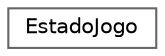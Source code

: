 digraph "Gráfico de Hierarquia de Classes"
{
 // LATEX_PDF_SIZE
  bgcolor="transparent";
  edge [fontname=Helvetica,fontsize=10,labelfontname=Helvetica,labelfontsize=10];
  node [fontname=Helvetica,fontsize=10,shape=box,height=0.2,width=0.4];
  rankdir="LR";
  Node0 [id="Node000000",label="EstadoJogo",height=0.2,width=0.4,color="grey40", fillcolor="white", style="filled",URL="$classEstadoJogo.html",tooltip=" "];
}
